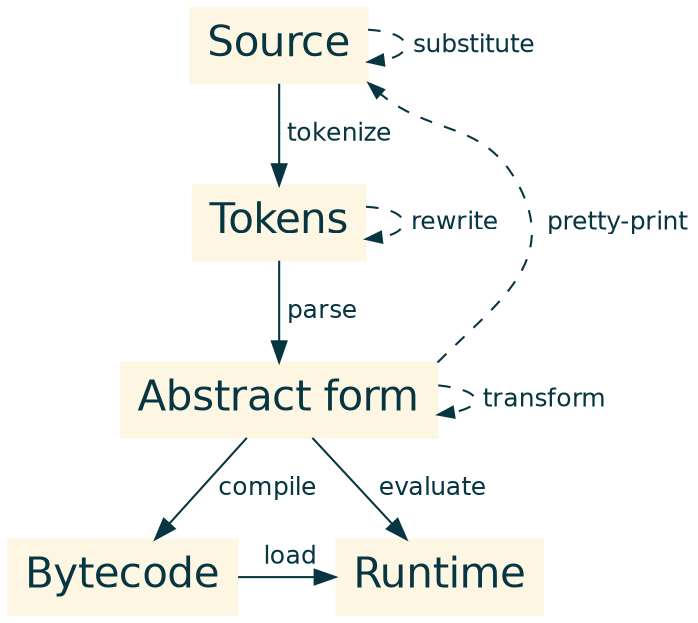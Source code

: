 digraph G {
    rankdir=TB;
    size="7.5,10";
    ratio=auto;
    node [shape=box,
          style=filled,
          color="#FDF6E3",
          fontname="Helvetica",
          fontsize=20,
          fontcolor="#073642"];
    edge [fontname="Helvetica",
          fontsize=12,
          color="#073642",
          fontcolor="#073642"];
    
    source [label="Source"];
    tokens [label="Tokens"];
    ast [label="Abstract form"];
    bytecode [label="Bytecode"];
    runtime [label="Runtime"];

    source -> tokens [label=" tokenize"];
    tokens -> ast [label=" parse"];
    ast -> bytecode [label=" compile", labelangle=180];
    ast -> runtime [label=" evaluate"];
    bytecode -> runtime [label=" load", constraint=false];
    
    edge [style=dashed, constraint=false, arrowsize=0.75];
    source -> source [label=" substitute"];
    tokens -> tokens [label=" rewrite"];
    ast -> ast [label=" transform"];
    ast -> source [label="  pretty-print", headport=se, tailport=ne];
}